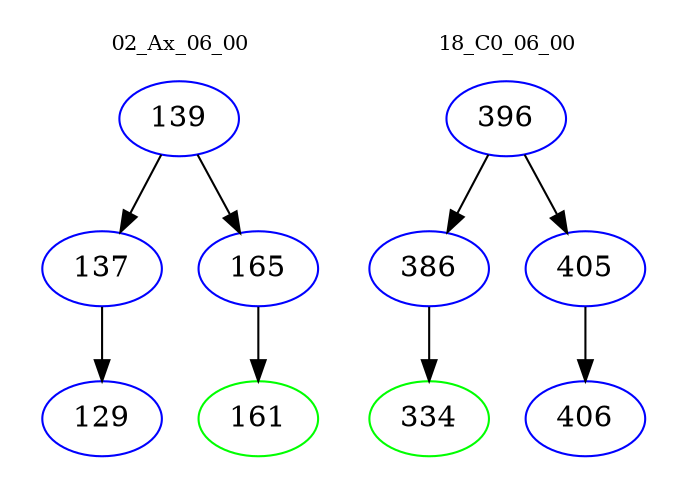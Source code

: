 digraph{
subgraph cluster_0 {
color = white
label = "02_Ax_06_00";
fontsize=10;
T0_139 [label="139", color="blue"]
T0_139 -> T0_137 [color="black"]
T0_137 [label="137", color="blue"]
T0_137 -> T0_129 [color="black"]
T0_129 [label="129", color="blue"]
T0_139 -> T0_165 [color="black"]
T0_165 [label="165", color="blue"]
T0_165 -> T0_161 [color="black"]
T0_161 [label="161", color="green"]
}
subgraph cluster_1 {
color = white
label = "18_C0_06_00";
fontsize=10;
T1_396 [label="396", color="blue"]
T1_396 -> T1_386 [color="black"]
T1_386 [label="386", color="blue"]
T1_386 -> T1_334 [color="black"]
T1_334 [label="334", color="green"]
T1_396 -> T1_405 [color="black"]
T1_405 [label="405", color="blue"]
T1_405 -> T1_406 [color="black"]
T1_406 [label="406", color="blue"]
}
}
